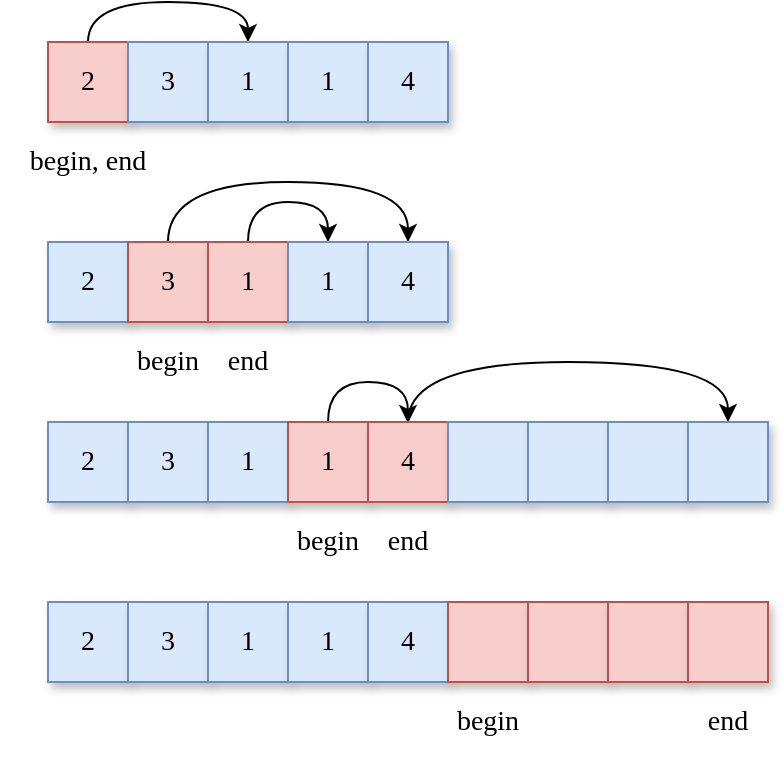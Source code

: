 <mxfile version="16.2.7" type="github">
  <diagram id="-Puwfxj4gN2daerdG76q" name="第 1 页">
    <mxGraphModel dx="1886" dy="810" grid="1" gridSize="10" guides="1" tooltips="1" connect="1" arrows="1" fold="1" page="1" pageScale="1" pageWidth="827" pageHeight="1169" math="0" shadow="0">
      <root>
        <mxCell id="0" />
        <mxCell id="1" parent="0" />
        <mxCell id="OQUtQliWMoo-Rx1EAT6z-1" value="&lt;font face=&quot;Comic Sans MS&quot; style=&quot;font-size: 14px&quot;&gt;2&lt;/font&gt;" style="rounded=0;whiteSpace=wrap;html=1;fillColor=#dae8fc;strokeColor=#6c8ebf;shadow=1;" vertex="1" parent="1">
          <mxGeometry x="320" y="280" width="40" height="40" as="geometry" />
        </mxCell>
        <mxCell id="OQUtQliWMoo-Rx1EAT6z-40" style="edgeStyle=orthogonalEdgeStyle;curved=1;rounded=0;orthogonalLoop=1;jettySize=auto;html=1;exitX=0.5;exitY=0;exitDx=0;exitDy=0;entryX=0.5;entryY=0;entryDx=0;entryDy=0;fontFamily=Comic Sans MS;fontSize=14;" edge="1" parent="1" source="OQUtQliWMoo-Rx1EAT6z-2" target="OQUtQliWMoo-Rx1EAT6z-5">
          <mxGeometry relative="1" as="geometry">
            <Array as="points">
              <mxPoint x="380" y="250" />
              <mxPoint x="500" y="250" />
            </Array>
          </mxGeometry>
        </mxCell>
        <mxCell id="OQUtQliWMoo-Rx1EAT6z-2" value="&lt;font face=&quot;Comic Sans MS&quot; style=&quot;font-size: 14px&quot;&gt;3&lt;/font&gt;" style="rounded=0;whiteSpace=wrap;html=1;fillColor=#f8cecc;strokeColor=#b85450;shadow=1;" vertex="1" parent="1">
          <mxGeometry x="360" y="280" width="40" height="40" as="geometry" />
        </mxCell>
        <mxCell id="OQUtQliWMoo-Rx1EAT6z-41" style="edgeStyle=orthogonalEdgeStyle;curved=1;rounded=0;orthogonalLoop=1;jettySize=auto;html=1;exitX=0.5;exitY=0;exitDx=0;exitDy=0;entryX=0.5;entryY=0;entryDx=0;entryDy=0;fontFamily=Comic Sans MS;fontSize=14;" edge="1" parent="1" source="OQUtQliWMoo-Rx1EAT6z-3" target="OQUtQliWMoo-Rx1EAT6z-4">
          <mxGeometry relative="1" as="geometry" />
        </mxCell>
        <mxCell id="OQUtQliWMoo-Rx1EAT6z-3" value="&lt;font face=&quot;Comic Sans MS&quot; style=&quot;font-size: 14px&quot;&gt;1&lt;/font&gt;" style="rounded=0;whiteSpace=wrap;html=1;fillColor=#f8cecc;strokeColor=#b85450;shadow=1;" vertex="1" parent="1">
          <mxGeometry x="400" y="280" width="40" height="40" as="geometry" />
        </mxCell>
        <mxCell id="OQUtQliWMoo-Rx1EAT6z-4" value="&lt;font face=&quot;Comic Sans MS&quot; style=&quot;font-size: 14px&quot;&gt;1&lt;/font&gt;" style="rounded=0;whiteSpace=wrap;html=1;fillColor=#dae8fc;strokeColor=#6c8ebf;shadow=1;" vertex="1" parent="1">
          <mxGeometry x="440" y="280" width="40" height="40" as="geometry" />
        </mxCell>
        <mxCell id="OQUtQliWMoo-Rx1EAT6z-5" value="&lt;font face=&quot;Comic Sans MS&quot; style=&quot;font-size: 14px&quot;&gt;4&lt;/font&gt;" style="rounded=0;whiteSpace=wrap;html=1;fillColor=#dae8fc;strokeColor=#6c8ebf;shadow=1;" vertex="1" parent="1">
          <mxGeometry x="480" y="280" width="40" height="40" as="geometry" />
        </mxCell>
        <mxCell id="OQUtQliWMoo-Rx1EAT6z-6" value="begin" style="text;html=1;strokeColor=none;fillColor=none;align=center;verticalAlign=middle;whiteSpace=wrap;rounded=0;shadow=1;fontFamily=Comic Sans MS;fontSize=14;" vertex="1" parent="1">
          <mxGeometry x="360" y="320" width="40" height="40" as="geometry" />
        </mxCell>
        <mxCell id="OQUtQliWMoo-Rx1EAT6z-7" value="end" style="text;html=1;strokeColor=none;fillColor=none;align=center;verticalAlign=middle;whiteSpace=wrap;rounded=0;shadow=1;fontFamily=Comic Sans MS;fontSize=14;" vertex="1" parent="1">
          <mxGeometry x="400" y="320" width="40" height="40" as="geometry" />
        </mxCell>
        <mxCell id="OQUtQliWMoo-Rx1EAT6z-8" value="&lt;font face=&quot;Comic Sans MS&quot; style=&quot;font-size: 14px&quot;&gt;2&lt;/font&gt;" style="rounded=0;whiteSpace=wrap;html=1;fillColor=#dae8fc;strokeColor=#6c8ebf;shadow=1;" vertex="1" parent="1">
          <mxGeometry x="320" y="370" width="40" height="40" as="geometry" />
        </mxCell>
        <mxCell id="OQUtQliWMoo-Rx1EAT6z-9" value="&lt;font face=&quot;Comic Sans MS&quot; style=&quot;font-size: 14px&quot;&gt;3&lt;/font&gt;" style="rounded=0;whiteSpace=wrap;html=1;fillColor=#dae8fc;strokeColor=#6c8ebf;shadow=1;" vertex="1" parent="1">
          <mxGeometry x="360" y="370" width="40" height="40" as="geometry" />
        </mxCell>
        <mxCell id="OQUtQliWMoo-Rx1EAT6z-10" value="&lt;font face=&quot;Comic Sans MS&quot; style=&quot;font-size: 14px&quot;&gt;1&lt;/font&gt;" style="rounded=0;whiteSpace=wrap;html=1;fillColor=#dae8fc;strokeColor=#6c8ebf;shadow=1;" vertex="1" parent="1">
          <mxGeometry x="400" y="370" width="40" height="40" as="geometry" />
        </mxCell>
        <mxCell id="OQUtQliWMoo-Rx1EAT6z-47" style="edgeStyle=orthogonalEdgeStyle;curved=1;rounded=0;orthogonalLoop=1;jettySize=auto;html=1;exitX=0.5;exitY=0;exitDx=0;exitDy=0;fontFamily=Comic Sans MS;fontSize=14;" edge="1" parent="1" source="OQUtQliWMoo-Rx1EAT6z-11">
          <mxGeometry relative="1" as="geometry">
            <mxPoint x="500" y="370" as="targetPoint" />
          </mxGeometry>
        </mxCell>
        <mxCell id="OQUtQliWMoo-Rx1EAT6z-11" value="&lt;font face=&quot;Comic Sans MS&quot; style=&quot;font-size: 14px&quot;&gt;1&lt;/font&gt;" style="rounded=0;whiteSpace=wrap;html=1;fillColor=#f8cecc;strokeColor=#b85450;shadow=1;" vertex="1" parent="1">
          <mxGeometry x="440" y="370" width="40" height="40" as="geometry" />
        </mxCell>
        <mxCell id="OQUtQliWMoo-Rx1EAT6z-46" style="edgeStyle=orthogonalEdgeStyle;curved=1;rounded=0;orthogonalLoop=1;jettySize=auto;html=1;exitX=0.5;exitY=0;exitDx=0;exitDy=0;entryX=0.5;entryY=0;entryDx=0;entryDy=0;fontFamily=Comic Sans MS;fontSize=14;" edge="1" parent="1" source="OQUtQliWMoo-Rx1EAT6z-12" target="OQUtQliWMoo-Rx1EAT6z-45">
          <mxGeometry relative="1" as="geometry">
            <Array as="points">
              <mxPoint x="500" y="340" />
              <mxPoint x="660" y="340" />
            </Array>
          </mxGeometry>
        </mxCell>
        <mxCell id="OQUtQliWMoo-Rx1EAT6z-12" value="&lt;font face=&quot;Comic Sans MS&quot; style=&quot;font-size: 14px&quot;&gt;4&lt;/font&gt;" style="rounded=0;whiteSpace=wrap;html=1;fillColor=#f8cecc;strokeColor=#b85450;shadow=1;" vertex="1" parent="1">
          <mxGeometry x="480" y="370" width="40" height="40" as="geometry" />
        </mxCell>
        <mxCell id="OQUtQliWMoo-Rx1EAT6z-13" value="begin" style="text;html=1;strokeColor=none;fillColor=none;align=center;verticalAlign=middle;whiteSpace=wrap;rounded=0;shadow=1;fontFamily=Comic Sans MS;fontSize=14;" vertex="1" parent="1">
          <mxGeometry x="440" y="410" width="40" height="40" as="geometry" />
        </mxCell>
        <mxCell id="OQUtQliWMoo-Rx1EAT6z-14" value="end" style="text;html=1;strokeColor=none;fillColor=none;align=center;verticalAlign=middle;whiteSpace=wrap;rounded=0;shadow=1;fontFamily=Comic Sans MS;fontSize=14;" vertex="1" parent="1">
          <mxGeometry x="480" y="410" width="40" height="40" as="geometry" />
        </mxCell>
        <mxCell id="OQUtQliWMoo-Rx1EAT6z-20" value="&lt;font face=&quot;Comic Sans MS&quot; style=&quot;font-size: 14px&quot;&gt;2&lt;/font&gt;" style="rounded=0;whiteSpace=wrap;html=1;fillColor=#dae8fc;strokeColor=#6c8ebf;shadow=1;" vertex="1" parent="1">
          <mxGeometry x="320" y="460" width="40" height="40" as="geometry" />
        </mxCell>
        <mxCell id="OQUtQliWMoo-Rx1EAT6z-21" value="&lt;font face=&quot;Comic Sans MS&quot; style=&quot;font-size: 14px&quot;&gt;3&lt;/font&gt;" style="rounded=0;whiteSpace=wrap;html=1;fillColor=#dae8fc;strokeColor=#6c8ebf;shadow=1;" vertex="1" parent="1">
          <mxGeometry x="360" y="460" width="40" height="40" as="geometry" />
        </mxCell>
        <mxCell id="OQUtQliWMoo-Rx1EAT6z-22" value="&lt;font face=&quot;Comic Sans MS&quot; style=&quot;font-size: 14px&quot;&gt;1&lt;/font&gt;" style="rounded=0;whiteSpace=wrap;html=1;fillColor=#dae8fc;strokeColor=#6c8ebf;shadow=1;" vertex="1" parent="1">
          <mxGeometry x="400" y="460" width="40" height="40" as="geometry" />
        </mxCell>
        <mxCell id="OQUtQliWMoo-Rx1EAT6z-23" value="&lt;font face=&quot;Comic Sans MS&quot; style=&quot;font-size: 14px&quot;&gt;1&lt;/font&gt;" style="rounded=0;whiteSpace=wrap;html=1;fillColor=#dae8fc;strokeColor=#6c8ebf;shadow=1;" vertex="1" parent="1">
          <mxGeometry x="440" y="460" width="40" height="40" as="geometry" />
        </mxCell>
        <mxCell id="OQUtQliWMoo-Rx1EAT6z-24" value="&lt;font face=&quot;Comic Sans MS&quot; style=&quot;font-size: 14px&quot;&gt;4&lt;/font&gt;" style="rounded=0;whiteSpace=wrap;html=1;fillColor=#dae8fc;strokeColor=#6c8ebf;shadow=1;" vertex="1" parent="1">
          <mxGeometry x="480" y="460" width="40" height="40" as="geometry" />
        </mxCell>
        <mxCell id="OQUtQliWMoo-Rx1EAT6z-25" value="begin" style="text;html=1;strokeColor=none;fillColor=none;align=center;verticalAlign=middle;whiteSpace=wrap;rounded=0;shadow=1;fontFamily=Comic Sans MS;fontSize=14;" vertex="1" parent="1">
          <mxGeometry x="520" y="500" width="40" height="40" as="geometry" />
        </mxCell>
        <mxCell id="OQUtQliWMoo-Rx1EAT6z-26" value="end" style="text;html=1;strokeColor=none;fillColor=none;align=center;verticalAlign=middle;whiteSpace=wrap;rounded=0;shadow=1;fontFamily=Comic Sans MS;fontSize=14;" vertex="1" parent="1">
          <mxGeometry x="640" y="500" width="40" height="40" as="geometry" />
        </mxCell>
        <mxCell id="OQUtQliWMoo-Rx1EAT6z-27" value="" style="rounded=0;whiteSpace=wrap;html=1;shadow=1;fontFamily=Comic Sans MS;fontSize=14;fillColor=#f8cecc;strokeColor=#b85450;" vertex="1" parent="1">
          <mxGeometry x="520" y="460" width="40" height="40" as="geometry" />
        </mxCell>
        <mxCell id="OQUtQliWMoo-Rx1EAT6z-28" value="" style="rounded=0;whiteSpace=wrap;html=1;shadow=1;fontFamily=Comic Sans MS;fontSize=14;fillColor=#f8cecc;strokeColor=#b85450;" vertex="1" parent="1">
          <mxGeometry x="560" y="460" width="40" height="40" as="geometry" />
        </mxCell>
        <mxCell id="OQUtQliWMoo-Rx1EAT6z-29" value="" style="rounded=0;whiteSpace=wrap;html=1;shadow=1;fontFamily=Comic Sans MS;fontSize=14;fillColor=#f8cecc;strokeColor=#b85450;" vertex="1" parent="1">
          <mxGeometry x="600" y="460" width="40" height="40" as="geometry" />
        </mxCell>
        <mxCell id="OQUtQliWMoo-Rx1EAT6z-30" value="" style="rounded=0;whiteSpace=wrap;html=1;shadow=1;fontFamily=Comic Sans MS;fontSize=14;fillColor=#f8cecc;strokeColor=#b85450;" vertex="1" parent="1">
          <mxGeometry x="640" y="460" width="40" height="40" as="geometry" />
        </mxCell>
        <mxCell id="OQUtQliWMoo-Rx1EAT6z-39" style="edgeStyle=orthogonalEdgeStyle;rounded=0;orthogonalLoop=1;jettySize=auto;html=1;exitX=0.5;exitY=0;exitDx=0;exitDy=0;entryX=0.5;entryY=0;entryDx=0;entryDy=0;fontFamily=Comic Sans MS;fontSize=14;curved=1;" edge="1" parent="1" source="OQUtQliWMoo-Rx1EAT6z-32" target="OQUtQliWMoo-Rx1EAT6z-34">
          <mxGeometry relative="1" as="geometry" />
        </mxCell>
        <mxCell id="OQUtQliWMoo-Rx1EAT6z-32" value="&lt;font face=&quot;Comic Sans MS&quot; style=&quot;font-size: 14px&quot;&gt;2&lt;/font&gt;" style="rounded=0;whiteSpace=wrap;html=1;fillColor=#f8cecc;strokeColor=#b85450;shadow=1;" vertex="1" parent="1">
          <mxGeometry x="320" y="180" width="40" height="40" as="geometry" />
        </mxCell>
        <mxCell id="OQUtQliWMoo-Rx1EAT6z-33" value="&lt;font face=&quot;Comic Sans MS&quot; style=&quot;font-size: 14px&quot;&gt;3&lt;/font&gt;" style="rounded=0;whiteSpace=wrap;html=1;fillColor=#dae8fc;strokeColor=#6c8ebf;shadow=1;" vertex="1" parent="1">
          <mxGeometry x="360" y="180" width="40" height="40" as="geometry" />
        </mxCell>
        <mxCell id="OQUtQliWMoo-Rx1EAT6z-34" value="&lt;font face=&quot;Comic Sans MS&quot; style=&quot;font-size: 14px&quot;&gt;1&lt;/font&gt;" style="rounded=0;whiteSpace=wrap;html=1;fillColor=#dae8fc;strokeColor=#6c8ebf;shadow=1;" vertex="1" parent="1">
          <mxGeometry x="400" y="180" width="40" height="40" as="geometry" />
        </mxCell>
        <mxCell id="OQUtQliWMoo-Rx1EAT6z-35" value="&lt;font face=&quot;Comic Sans MS&quot; style=&quot;font-size: 14px&quot;&gt;1&lt;/font&gt;" style="rounded=0;whiteSpace=wrap;html=1;fillColor=#dae8fc;strokeColor=#6c8ebf;shadow=1;" vertex="1" parent="1">
          <mxGeometry x="440" y="180" width="40" height="40" as="geometry" />
        </mxCell>
        <mxCell id="OQUtQliWMoo-Rx1EAT6z-36" value="&lt;font face=&quot;Comic Sans MS&quot; style=&quot;font-size: 14px&quot;&gt;4&lt;/font&gt;" style="rounded=0;whiteSpace=wrap;html=1;fillColor=#dae8fc;strokeColor=#6c8ebf;shadow=1;" vertex="1" parent="1">
          <mxGeometry x="480" y="180" width="40" height="40" as="geometry" />
        </mxCell>
        <mxCell id="OQUtQliWMoo-Rx1EAT6z-37" value="begin, end" style="text;html=1;strokeColor=none;fillColor=none;align=center;verticalAlign=middle;whiteSpace=wrap;rounded=0;shadow=1;fontFamily=Comic Sans MS;fontSize=14;" vertex="1" parent="1">
          <mxGeometry x="300" y="220" width="80" height="40" as="geometry" />
        </mxCell>
        <mxCell id="OQUtQliWMoo-Rx1EAT6z-42" value="" style="rounded=0;whiteSpace=wrap;html=1;shadow=1;fontFamily=Comic Sans MS;fontSize=14;fillColor=#dae8fc;strokeColor=#6c8ebf;" vertex="1" parent="1">
          <mxGeometry x="520" y="370" width="40" height="40" as="geometry" />
        </mxCell>
        <mxCell id="OQUtQliWMoo-Rx1EAT6z-43" value="" style="rounded=0;whiteSpace=wrap;html=1;shadow=1;fontFamily=Comic Sans MS;fontSize=14;fillColor=#dae8fc;strokeColor=#6c8ebf;" vertex="1" parent="1">
          <mxGeometry x="560" y="370" width="40" height="40" as="geometry" />
        </mxCell>
        <mxCell id="OQUtQliWMoo-Rx1EAT6z-44" value="" style="rounded=0;whiteSpace=wrap;html=1;shadow=1;fontFamily=Comic Sans MS;fontSize=14;fillColor=#dae8fc;strokeColor=#6c8ebf;" vertex="1" parent="1">
          <mxGeometry x="600" y="370" width="40" height="40" as="geometry" />
        </mxCell>
        <mxCell id="OQUtQliWMoo-Rx1EAT6z-45" value="" style="rounded=0;whiteSpace=wrap;html=1;shadow=1;fontFamily=Comic Sans MS;fontSize=14;fillColor=#dae8fc;strokeColor=#6c8ebf;" vertex="1" parent="1">
          <mxGeometry x="640" y="370" width="40" height="40" as="geometry" />
        </mxCell>
      </root>
    </mxGraphModel>
  </diagram>
</mxfile>
